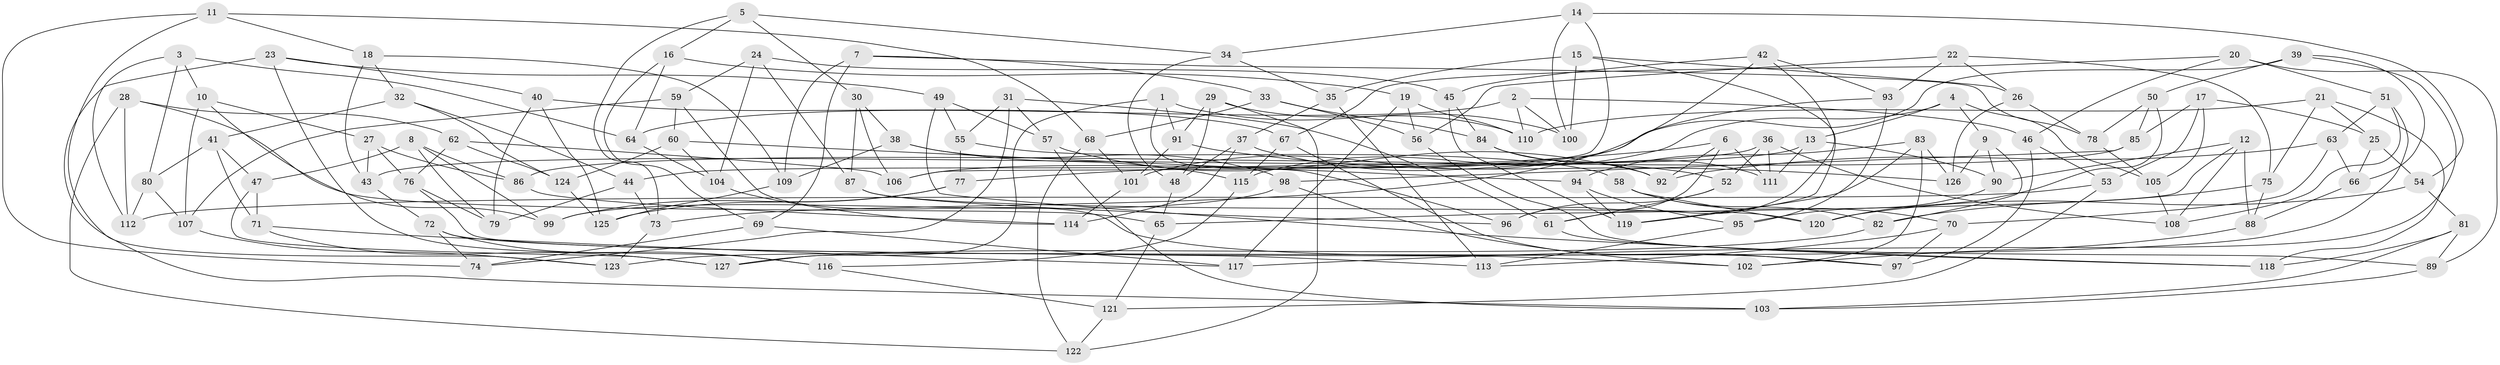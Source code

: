 // Generated by graph-tools (version 1.1) at 2025/59/03/09/25 04:59:04]
// undirected, 127 vertices, 254 edges
graph export_dot {
graph [start="1"]
  node [color=gray90,style=filled];
  1;
  2;
  3;
  4;
  5;
  6;
  7;
  8;
  9;
  10;
  11;
  12;
  13;
  14;
  15;
  16;
  17;
  18;
  19;
  20;
  21;
  22;
  23;
  24;
  25;
  26;
  27;
  28;
  29;
  30;
  31;
  32;
  33;
  34;
  35;
  36;
  37;
  38;
  39;
  40;
  41;
  42;
  43;
  44;
  45;
  46;
  47;
  48;
  49;
  50;
  51;
  52;
  53;
  54;
  55;
  56;
  57;
  58;
  59;
  60;
  61;
  62;
  63;
  64;
  65;
  66;
  67;
  68;
  69;
  70;
  71;
  72;
  73;
  74;
  75;
  76;
  77;
  78;
  79;
  80;
  81;
  82;
  83;
  84;
  85;
  86;
  87;
  88;
  89;
  90;
  91;
  92;
  93;
  94;
  95;
  96;
  97;
  98;
  99;
  100;
  101;
  102;
  103;
  104;
  105;
  106;
  107;
  108;
  109;
  110;
  111;
  112;
  113;
  114;
  115;
  116;
  117;
  118;
  119;
  120;
  121;
  122;
  123;
  124;
  125;
  126;
  127;
  1 -- 91;
  1 -- 96;
  1 -- 127;
  1 -- 100;
  2 -- 46;
  2 -- 100;
  2 -- 64;
  2 -- 110;
  3 -- 80;
  3 -- 64;
  3 -- 112;
  3 -- 10;
  4 -- 9;
  4 -- 115;
  4 -- 105;
  4 -- 13;
  5 -- 30;
  5 -- 73;
  5 -- 16;
  5 -- 34;
  6 -- 92;
  6 -- 96;
  6 -- 77;
  6 -- 111;
  7 -- 78;
  7 -- 33;
  7 -- 69;
  7 -- 109;
  8 -- 79;
  8 -- 47;
  8 -- 99;
  8 -- 86;
  9 -- 126;
  9 -- 90;
  9 -- 82;
  10 -- 107;
  10 -- 27;
  10 -- 99;
  11 -- 123;
  11 -- 68;
  11 -- 74;
  11 -- 18;
  12 -- 88;
  12 -- 108;
  12 -- 65;
  12 -- 90;
  13 -- 90;
  13 -- 111;
  13 -- 43;
  14 -- 106;
  14 -- 100;
  14 -- 54;
  14 -- 34;
  15 -- 119;
  15 -- 100;
  15 -- 35;
  15 -- 26;
  16 -- 69;
  16 -- 19;
  16 -- 64;
  17 -- 53;
  17 -- 85;
  17 -- 25;
  17 -- 105;
  18 -- 109;
  18 -- 43;
  18 -- 32;
  19 -- 110;
  19 -- 56;
  19 -- 117;
  20 -- 46;
  20 -- 67;
  20 -- 89;
  20 -- 51;
  21 -- 118;
  21 -- 75;
  21 -- 25;
  21 -- 110;
  22 -- 75;
  22 -- 93;
  22 -- 26;
  22 -- 56;
  23 -- 116;
  23 -- 40;
  23 -- 49;
  23 -- 103;
  24 -- 104;
  24 -- 45;
  24 -- 87;
  24 -- 59;
  25 -- 66;
  25 -- 54;
  26 -- 78;
  26 -- 126;
  27 -- 76;
  27 -- 86;
  27 -- 43;
  28 -- 112;
  28 -- 62;
  28 -- 122;
  28 -- 65;
  29 -- 91;
  29 -- 110;
  29 -- 122;
  29 -- 48;
  30 -- 87;
  30 -- 106;
  30 -- 38;
  31 -- 74;
  31 -- 57;
  31 -- 61;
  31 -- 55;
  32 -- 44;
  32 -- 124;
  32 -- 41;
  33 -- 84;
  33 -- 68;
  33 -- 56;
  34 -- 48;
  34 -- 35;
  35 -- 37;
  35 -- 113;
  36 -- 52;
  36 -- 111;
  36 -- 44;
  36 -- 108;
  37 -- 48;
  37 -- 52;
  37 -- 114;
  38 -- 115;
  38 -- 109;
  38 -- 98;
  39 -- 106;
  39 -- 50;
  39 -- 117;
  39 -- 66;
  40 -- 125;
  40 -- 79;
  40 -- 67;
  41 -- 80;
  41 -- 71;
  41 -- 47;
  42 -- 93;
  42 -- 73;
  42 -- 61;
  42 -- 45;
  43 -- 72;
  44 -- 73;
  44 -- 79;
  45 -- 84;
  45 -- 119;
  46 -- 97;
  46 -- 53;
  47 -- 127;
  47 -- 71;
  48 -- 65;
  49 -- 55;
  49 -- 118;
  49 -- 57;
  50 -- 120;
  50 -- 78;
  50 -- 85;
  51 -- 123;
  51 -- 63;
  51 -- 108;
  52 -- 61;
  52 -- 96;
  53 -- 121;
  53 -- 112;
  54 -- 120;
  54 -- 81;
  55 -- 77;
  55 -- 58;
  56 -- 89;
  57 -- 103;
  57 -- 92;
  58 -- 82;
  58 -- 70;
  58 -- 120;
  59 -- 60;
  59 -- 107;
  59 -- 97;
  60 -- 104;
  60 -- 94;
  60 -- 124;
  61 -- 118;
  62 -- 106;
  62 -- 124;
  62 -- 76;
  63 -- 66;
  63 -- 70;
  63 -- 92;
  64 -- 104;
  65 -- 121;
  66 -- 88;
  67 -- 115;
  67 -- 97;
  68 -- 122;
  68 -- 101;
  69 -- 74;
  69 -- 117;
  70 -- 113;
  70 -- 97;
  71 -- 127;
  71 -- 117;
  72 -- 113;
  72 -- 116;
  72 -- 74;
  73 -- 123;
  75 -- 88;
  75 -- 82;
  76 -- 102;
  76 -- 79;
  77 -- 99;
  77 -- 125;
  78 -- 105;
  80 -- 107;
  80 -- 112;
  81 -- 89;
  81 -- 103;
  81 -- 118;
  82 -- 127;
  83 -- 102;
  83 -- 119;
  83 -- 126;
  83 -- 94;
  84 -- 92;
  84 -- 111;
  85 -- 98;
  85 -- 86;
  86 -- 114;
  87 -- 96;
  87 -- 120;
  88 -- 102;
  89 -- 103;
  90 -- 95;
  91 -- 101;
  91 -- 126;
  93 -- 101;
  93 -- 95;
  94 -- 119;
  94 -- 95;
  95 -- 113;
  98 -- 102;
  98 -- 99;
  101 -- 114;
  104 -- 114;
  105 -- 108;
  107 -- 123;
  109 -- 125;
  115 -- 116;
  116 -- 121;
  121 -- 122;
  124 -- 125;
}
